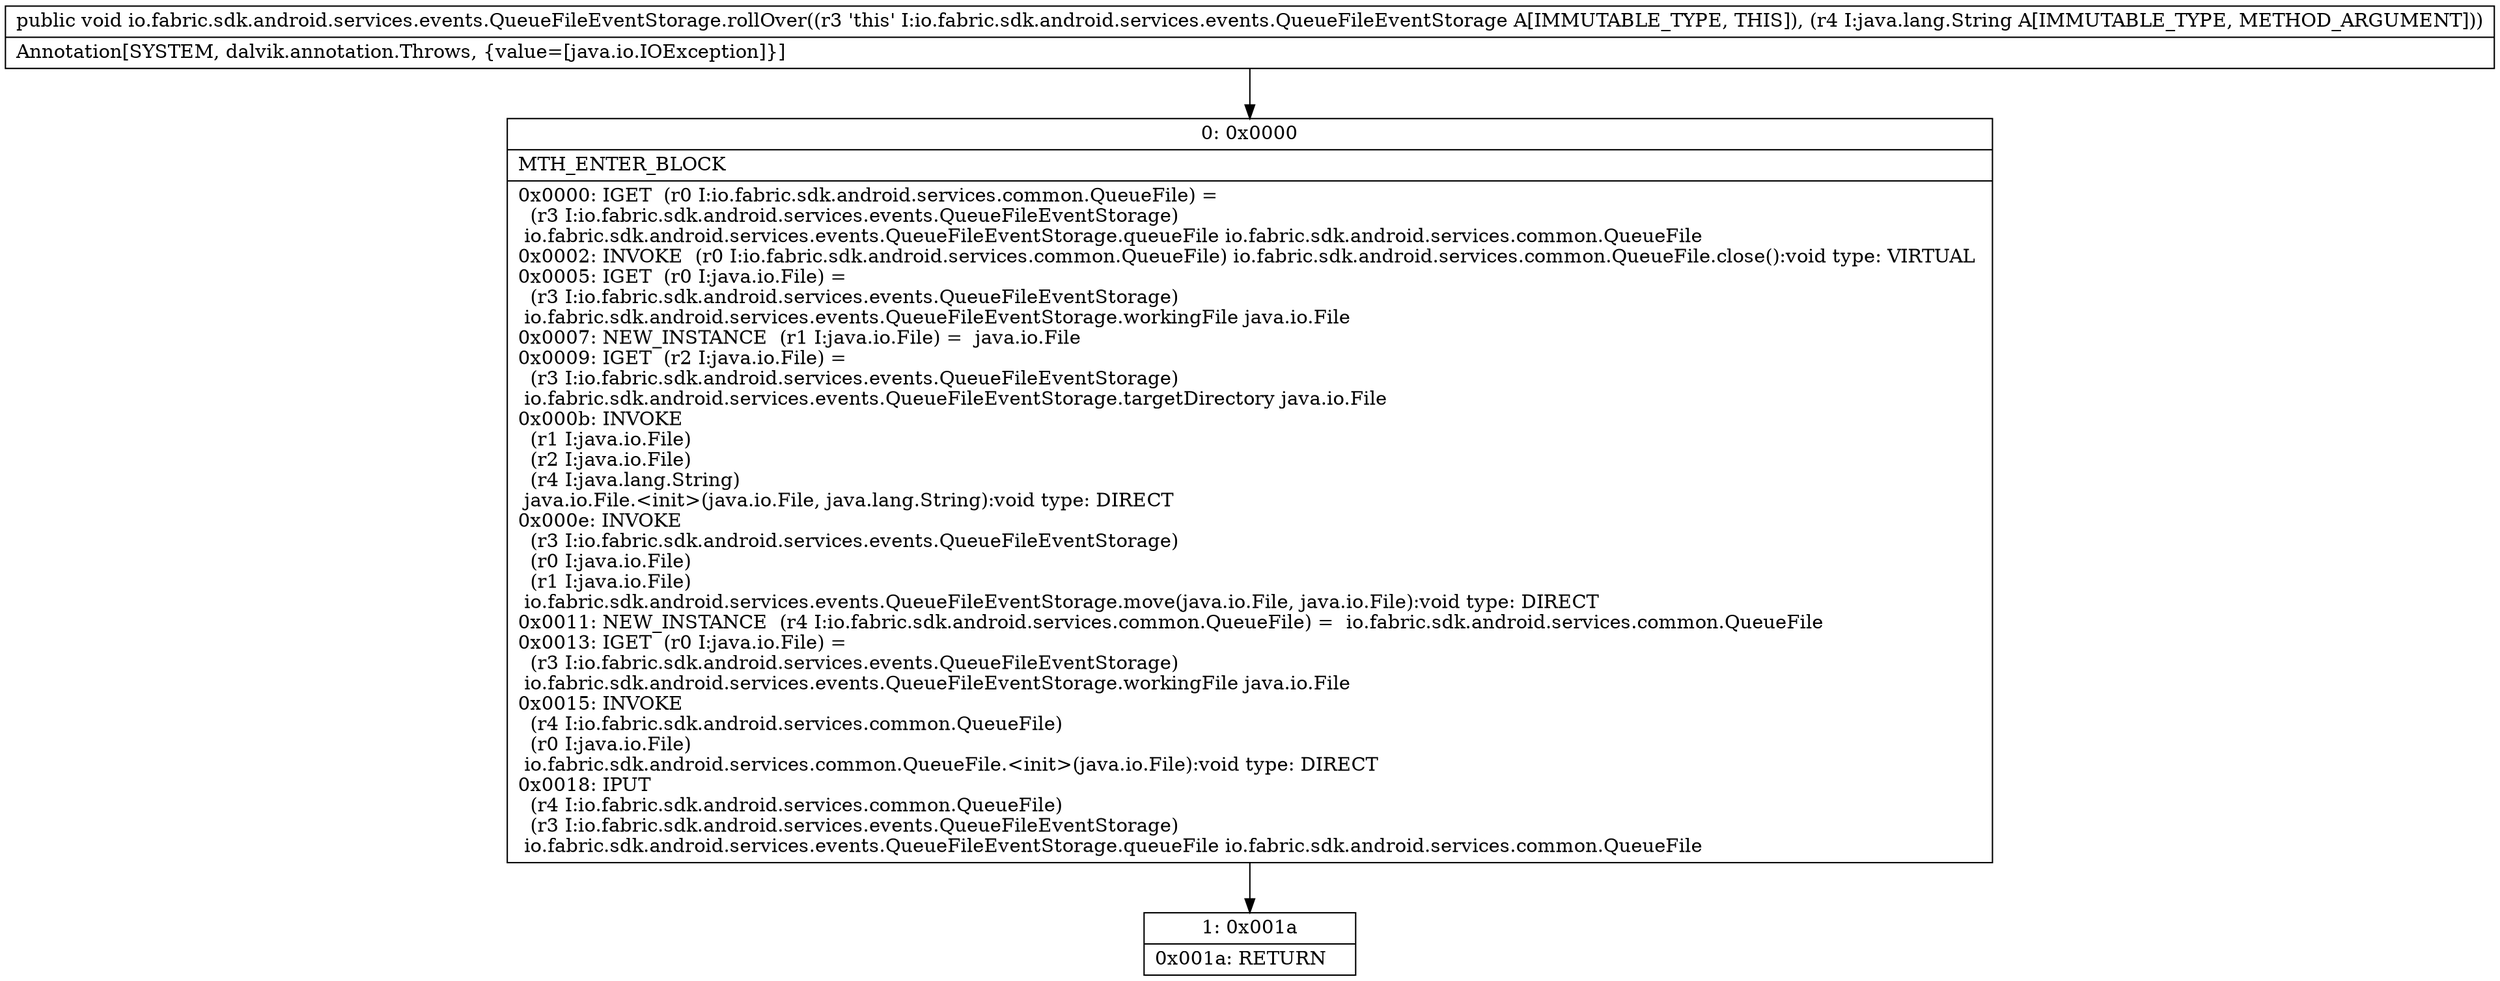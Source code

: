 digraph "CFG forio.fabric.sdk.android.services.events.QueueFileEventStorage.rollOver(Ljava\/lang\/String;)V" {
Node_0 [shape=record,label="{0\:\ 0x0000|MTH_ENTER_BLOCK\l|0x0000: IGET  (r0 I:io.fabric.sdk.android.services.common.QueueFile) = \l  (r3 I:io.fabric.sdk.android.services.events.QueueFileEventStorage)\l io.fabric.sdk.android.services.events.QueueFileEventStorage.queueFile io.fabric.sdk.android.services.common.QueueFile \l0x0002: INVOKE  (r0 I:io.fabric.sdk.android.services.common.QueueFile) io.fabric.sdk.android.services.common.QueueFile.close():void type: VIRTUAL \l0x0005: IGET  (r0 I:java.io.File) = \l  (r3 I:io.fabric.sdk.android.services.events.QueueFileEventStorage)\l io.fabric.sdk.android.services.events.QueueFileEventStorage.workingFile java.io.File \l0x0007: NEW_INSTANCE  (r1 I:java.io.File) =  java.io.File \l0x0009: IGET  (r2 I:java.io.File) = \l  (r3 I:io.fabric.sdk.android.services.events.QueueFileEventStorage)\l io.fabric.sdk.android.services.events.QueueFileEventStorage.targetDirectory java.io.File \l0x000b: INVOKE  \l  (r1 I:java.io.File)\l  (r2 I:java.io.File)\l  (r4 I:java.lang.String)\l java.io.File.\<init\>(java.io.File, java.lang.String):void type: DIRECT \l0x000e: INVOKE  \l  (r3 I:io.fabric.sdk.android.services.events.QueueFileEventStorage)\l  (r0 I:java.io.File)\l  (r1 I:java.io.File)\l io.fabric.sdk.android.services.events.QueueFileEventStorage.move(java.io.File, java.io.File):void type: DIRECT \l0x0011: NEW_INSTANCE  (r4 I:io.fabric.sdk.android.services.common.QueueFile) =  io.fabric.sdk.android.services.common.QueueFile \l0x0013: IGET  (r0 I:java.io.File) = \l  (r3 I:io.fabric.sdk.android.services.events.QueueFileEventStorage)\l io.fabric.sdk.android.services.events.QueueFileEventStorage.workingFile java.io.File \l0x0015: INVOKE  \l  (r4 I:io.fabric.sdk.android.services.common.QueueFile)\l  (r0 I:java.io.File)\l io.fabric.sdk.android.services.common.QueueFile.\<init\>(java.io.File):void type: DIRECT \l0x0018: IPUT  \l  (r4 I:io.fabric.sdk.android.services.common.QueueFile)\l  (r3 I:io.fabric.sdk.android.services.events.QueueFileEventStorage)\l io.fabric.sdk.android.services.events.QueueFileEventStorage.queueFile io.fabric.sdk.android.services.common.QueueFile \l}"];
Node_1 [shape=record,label="{1\:\ 0x001a|0x001a: RETURN   \l}"];
MethodNode[shape=record,label="{public void io.fabric.sdk.android.services.events.QueueFileEventStorage.rollOver((r3 'this' I:io.fabric.sdk.android.services.events.QueueFileEventStorage A[IMMUTABLE_TYPE, THIS]), (r4 I:java.lang.String A[IMMUTABLE_TYPE, METHOD_ARGUMENT]))  | Annotation[SYSTEM, dalvik.annotation.Throws, \{value=[java.io.IOException]\}]\l}"];
MethodNode -> Node_0;
Node_0 -> Node_1;
}

